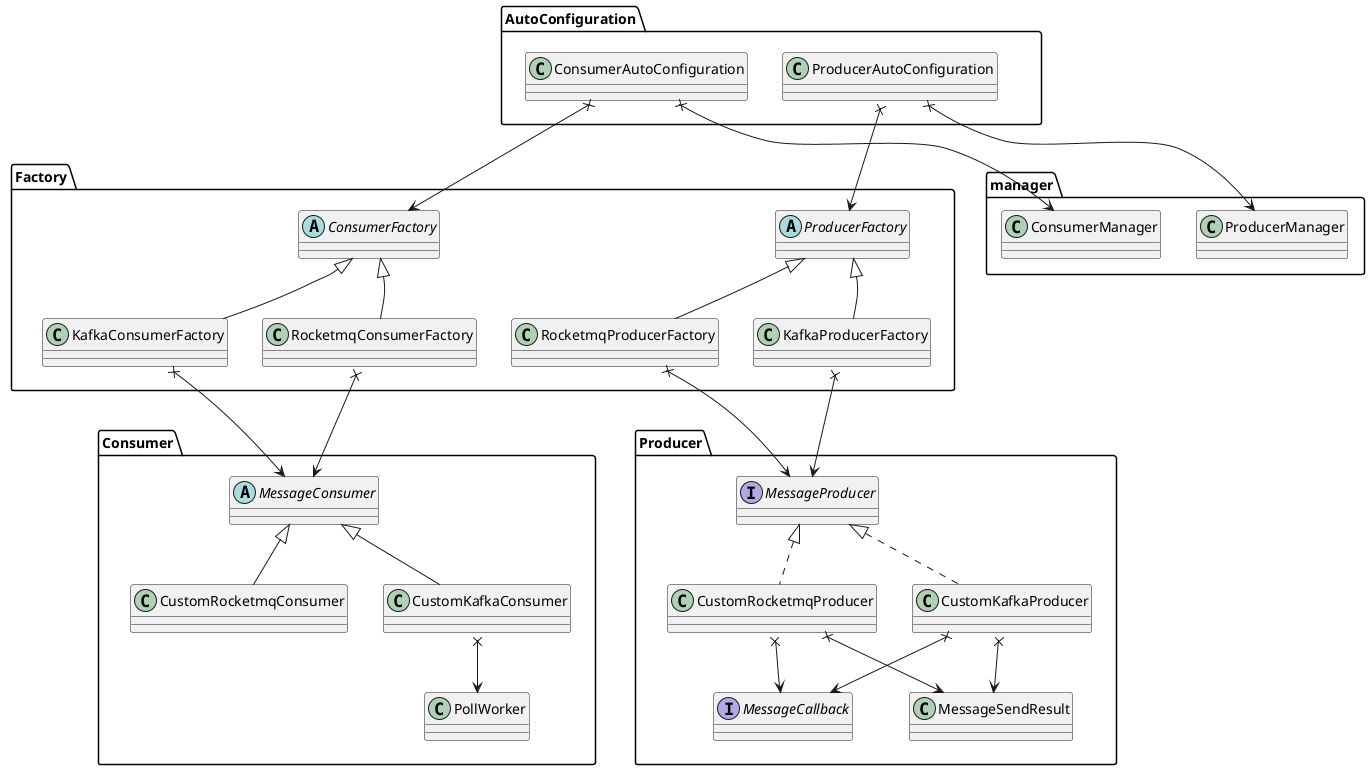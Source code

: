 @startuml
package "manager" {
    class ProducerManager
    class ConsumerManager
}
package "AutoConfiguration" {
    class ProducerAutoConfiguration
    class ConsumerAutoConfiguration

}
package "Producer" {
    interface MessageProducer
    class CustomRocketmqProducer
    class CustomKafkaProducer
    interface MessageCallback

    class MessageSendResult
}
package "Consumer" {
    abstract class MessageConsumer
    class CustomRocketmqConsumer
    class CustomKafkaConsumer
    class PollWorker
}
package "Factory" {
    abstract class ProducerFactory
    abstract class ConsumerFactory
    class KafkaConsumerFactory
    class KafkaProducerFactory
    class RocketmqConsumerFactory
    class RocketmqProducerFactory
}
"ProducerManager" -[hidden]-> "AutoConfiguration"
"ConsumerManager" -[hidden]-> "AutoConfiguration"
"ProducerAutoConfiguration" -[hidden]-> "Factory"
"ConsumerAutoConfiguration" -[hidden]-> "Factory"
"RocketmqProducerFactory" -[hidden]-> "Producer"
"KafkaConsumerFactory" -[hidden]-> "Consumer"
"ConsumerFactory" -[hidden]-> "KafkaConsumerFactory"
"ConsumerFactory" -[hidden]-> "RocketmqConsumerFactory"
"ProducerFactory" -[hidden]-> "KafkaProducerFactory"
"ProducerFactory" -[hidden]-> "RocketmqProducerFactory"
ProducerFactory <|-- RocketmqProducerFactory
ProducerFactory <|-- KafkaProducerFactory
MessageConsumer <|-- CustomRocketmqConsumer
MessageConsumer <|-- CustomKafkaConsumer
ConsumerFactory <|-- KafkaConsumerFactory
MessageProducer <|.. CustomKafkaProducer
MessageProducer <|.. CustomRocketmqProducer
ConsumerFactory <|-- RocketmqConsumerFactory
ProducerAutoConfiguration x--> ProducerManager
ConsumerAutoConfiguration x--> ConsumerManager
CustomKafkaConsumer x--> PollWorker
ProducerAutoConfiguration x-> ProducerFactory
ConsumerAutoConfiguration x--> ConsumerFactory
CustomRocketmqProducer x--> MessageCallback
CustomRocketmqProducer x--> MessageSendResult
CustomKafkaProducer x--> MessageCallback
CustomKafkaProducer x--> MessageSendResult
KafkaProducerFactory x--> MessageProducer
RocketmqProducerFactory x--> MessageProducer
KafkaConsumerFactory x--> MessageConsumer
RocketmqConsumerFactory x--> MessageConsumer
@enduml
